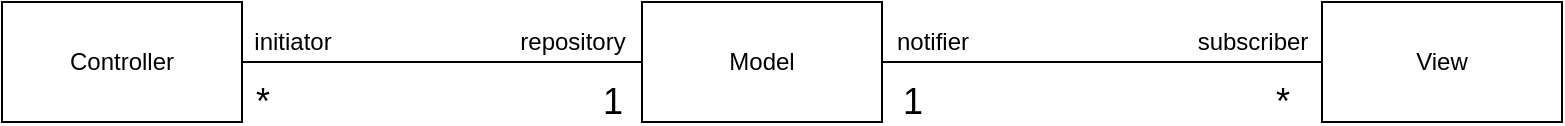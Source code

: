<mxfile version="15.4.0" type="device"><diagram id="aOwq5acsxOaVLGz46uJL" name="Pagina-1"><mxGraphModel dx="1092" dy="494" grid="1" gridSize="10" guides="1" tooltips="1" connect="1" arrows="1" fold="1" page="1" pageScale="1" pageWidth="827" pageHeight="1169" math="0" shadow="0"><root><mxCell id="0"/><mxCell id="1" parent="0"/><mxCell id="wyFbVj7jHjPwhxXYe_w3-1" value="Model" style="rounded=0;whiteSpace=wrap;html=1;" vertex="1" parent="1"><mxGeometry x="340" y="180" width="120" height="60" as="geometry"/></mxCell><mxCell id="wyFbVj7jHjPwhxXYe_w3-2" value="Controller" style="rounded=0;whiteSpace=wrap;html=1;" vertex="1" parent="1"><mxGeometry x="20" y="180" width="120" height="60" as="geometry"/></mxCell><mxCell id="wyFbVj7jHjPwhxXYe_w3-3" value="View" style="rounded=0;whiteSpace=wrap;html=1;" vertex="1" parent="1"><mxGeometry x="680" y="180" width="120" height="60" as="geometry"/></mxCell><mxCell id="wyFbVj7jHjPwhxXYe_w3-4" value="" style="endArrow=none;html=1;rounded=0;edgeStyle=orthogonalEdgeStyle;exitX=1;exitY=0.5;exitDx=0;exitDy=0;entryX=0;entryY=0.5;entryDx=0;entryDy=0;" edge="1" parent="1" source="wyFbVj7jHjPwhxXYe_w3-2" target="wyFbVj7jHjPwhxXYe_w3-1"><mxGeometry width="50" height="50" relative="1" as="geometry"><mxPoint x="240" y="240" as="sourcePoint"/><mxPoint x="290" y="190" as="targetPoint"/></mxGeometry></mxCell><mxCell id="wyFbVj7jHjPwhxXYe_w3-5" value="" style="endArrow=none;html=1;rounded=0;edgeStyle=orthogonalEdgeStyle;" edge="1" parent="1" source="wyFbVj7jHjPwhxXYe_w3-1" target="wyFbVj7jHjPwhxXYe_w3-3"><mxGeometry width="50" height="50" relative="1" as="geometry"><mxPoint x="460" y="209.5" as="sourcePoint"/><mxPoint x="600" y="209.5" as="targetPoint"/></mxGeometry></mxCell><mxCell id="wyFbVj7jHjPwhxXYe_w3-6" value="initiator" style="text;html=1;align=center;verticalAlign=middle;resizable=0;points=[];autosize=1;strokeColor=none;fillColor=none;" vertex="1" parent="1"><mxGeometry x="140" y="190" width="50" height="20" as="geometry"/></mxCell><mxCell id="wyFbVj7jHjPwhxXYe_w3-7" value="repository" style="text;html=1;align=center;verticalAlign=middle;resizable=0;points=[];autosize=1;strokeColor=none;fillColor=none;" vertex="1" parent="1"><mxGeometry x="270" y="190" width="70" height="20" as="geometry"/></mxCell><mxCell id="wyFbVj7jHjPwhxXYe_w3-8" value="notifier" style="text;html=1;align=center;verticalAlign=middle;resizable=0;points=[];autosize=1;strokeColor=none;fillColor=none;" vertex="1" parent="1"><mxGeometry x="460" y="190" width="50" height="20" as="geometry"/></mxCell><mxCell id="wyFbVj7jHjPwhxXYe_w3-9" value="subscriber" style="text;html=1;align=center;verticalAlign=middle;resizable=0;points=[];autosize=1;strokeColor=none;fillColor=none;" vertex="1" parent="1"><mxGeometry x="610" y="190" width="70" height="20" as="geometry"/></mxCell><mxCell id="wyFbVj7jHjPwhxXYe_w3-10" value="&lt;font style=&quot;font-size: 18px&quot;&gt;*&lt;/font&gt;" style="text;html=1;align=center;verticalAlign=middle;resizable=0;points=[];autosize=1;strokeColor=none;fillColor=none;" vertex="1" parent="1"><mxGeometry x="140" y="220" width="20" height="20" as="geometry"/></mxCell><mxCell id="wyFbVj7jHjPwhxXYe_w3-11" value="&lt;font style=&quot;font-size: 18px&quot;&gt;*&lt;/font&gt;" style="text;html=1;align=center;verticalAlign=middle;resizable=0;points=[];autosize=1;strokeColor=none;fillColor=none;" vertex="1" parent="1"><mxGeometry x="650" y="220" width="20" height="20" as="geometry"/></mxCell><mxCell id="wyFbVj7jHjPwhxXYe_w3-12" value="&lt;font style=&quot;font-size: 18px&quot;&gt;1&lt;/font&gt;" style="text;html=1;align=center;verticalAlign=middle;resizable=0;points=[];autosize=1;strokeColor=none;fillColor=none;" vertex="1" parent="1"><mxGeometry x="460" y="220" width="30" height="20" as="geometry"/></mxCell><mxCell id="wyFbVj7jHjPwhxXYe_w3-13" value="&lt;font style=&quot;font-size: 18px&quot;&gt;1&lt;/font&gt;" style="text;html=1;align=center;verticalAlign=middle;resizable=0;points=[];autosize=1;strokeColor=none;fillColor=none;" vertex="1" parent="1"><mxGeometry x="310" y="220" width="30" height="20" as="geometry"/></mxCell></root></mxGraphModel></diagram></mxfile>